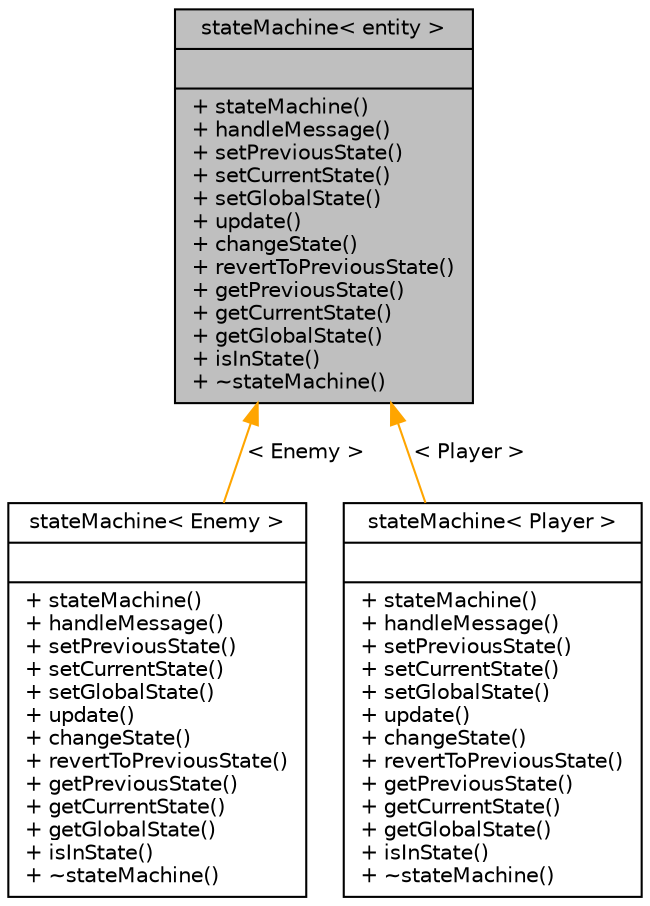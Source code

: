 digraph "stateMachine&lt; entity &gt;"
{
 // LATEX_PDF_SIZE
  edge [fontname="Helvetica",fontsize="10",labelfontname="Helvetica",labelfontsize="10"];
  node [fontname="Helvetica",fontsize="10",shape=record];
  Node1 [label="{stateMachine\< entity \>\n||+ stateMachine()\l+ handleMessage()\l+ setPreviousState()\l+ setCurrentState()\l+ setGlobalState()\l+ update()\l+ changeState()\l+ revertToPreviousState()\l+ getPreviousState()\l+ getCurrentState()\l+ getGlobalState()\l+ isInState()\l+ ~stateMachine()\l}",height=0.2,width=0.4,color="black", fillcolor="grey75", style="filled", fontcolor="black",tooltip="An templated stateMachine class that encapsulates all state related data and functions,..."];
  Node1 -> Node2 [dir="back",color="orange",fontsize="10",style="solid",label=" \< Enemy \>" ,fontname="Helvetica"];
  Node2 [label="{stateMachine\< Enemy \>\n||+ stateMachine()\l+ handleMessage()\l+ setPreviousState()\l+ setCurrentState()\l+ setGlobalState()\l+ update()\l+ changeState()\l+ revertToPreviousState()\l+ getPreviousState()\l+ getCurrentState()\l+ getGlobalState()\l+ isInState()\l+ ~stateMachine()\l}",height=0.2,width=0.4,color="black", fillcolor="white", style="filled",URL="$classstate_machine.html",tooltip=" "];
  Node1 -> Node3 [dir="back",color="orange",fontsize="10",style="solid",label=" \< Player \>" ,fontname="Helvetica"];
  Node3 [label="{stateMachine\< Player \>\n||+ stateMachine()\l+ handleMessage()\l+ setPreviousState()\l+ setCurrentState()\l+ setGlobalState()\l+ update()\l+ changeState()\l+ revertToPreviousState()\l+ getPreviousState()\l+ getCurrentState()\l+ getGlobalState()\l+ isInState()\l+ ~stateMachine()\l}",height=0.2,width=0.4,color="black", fillcolor="white", style="filled",URL="$classstate_machine.html",tooltip=" "];
}
